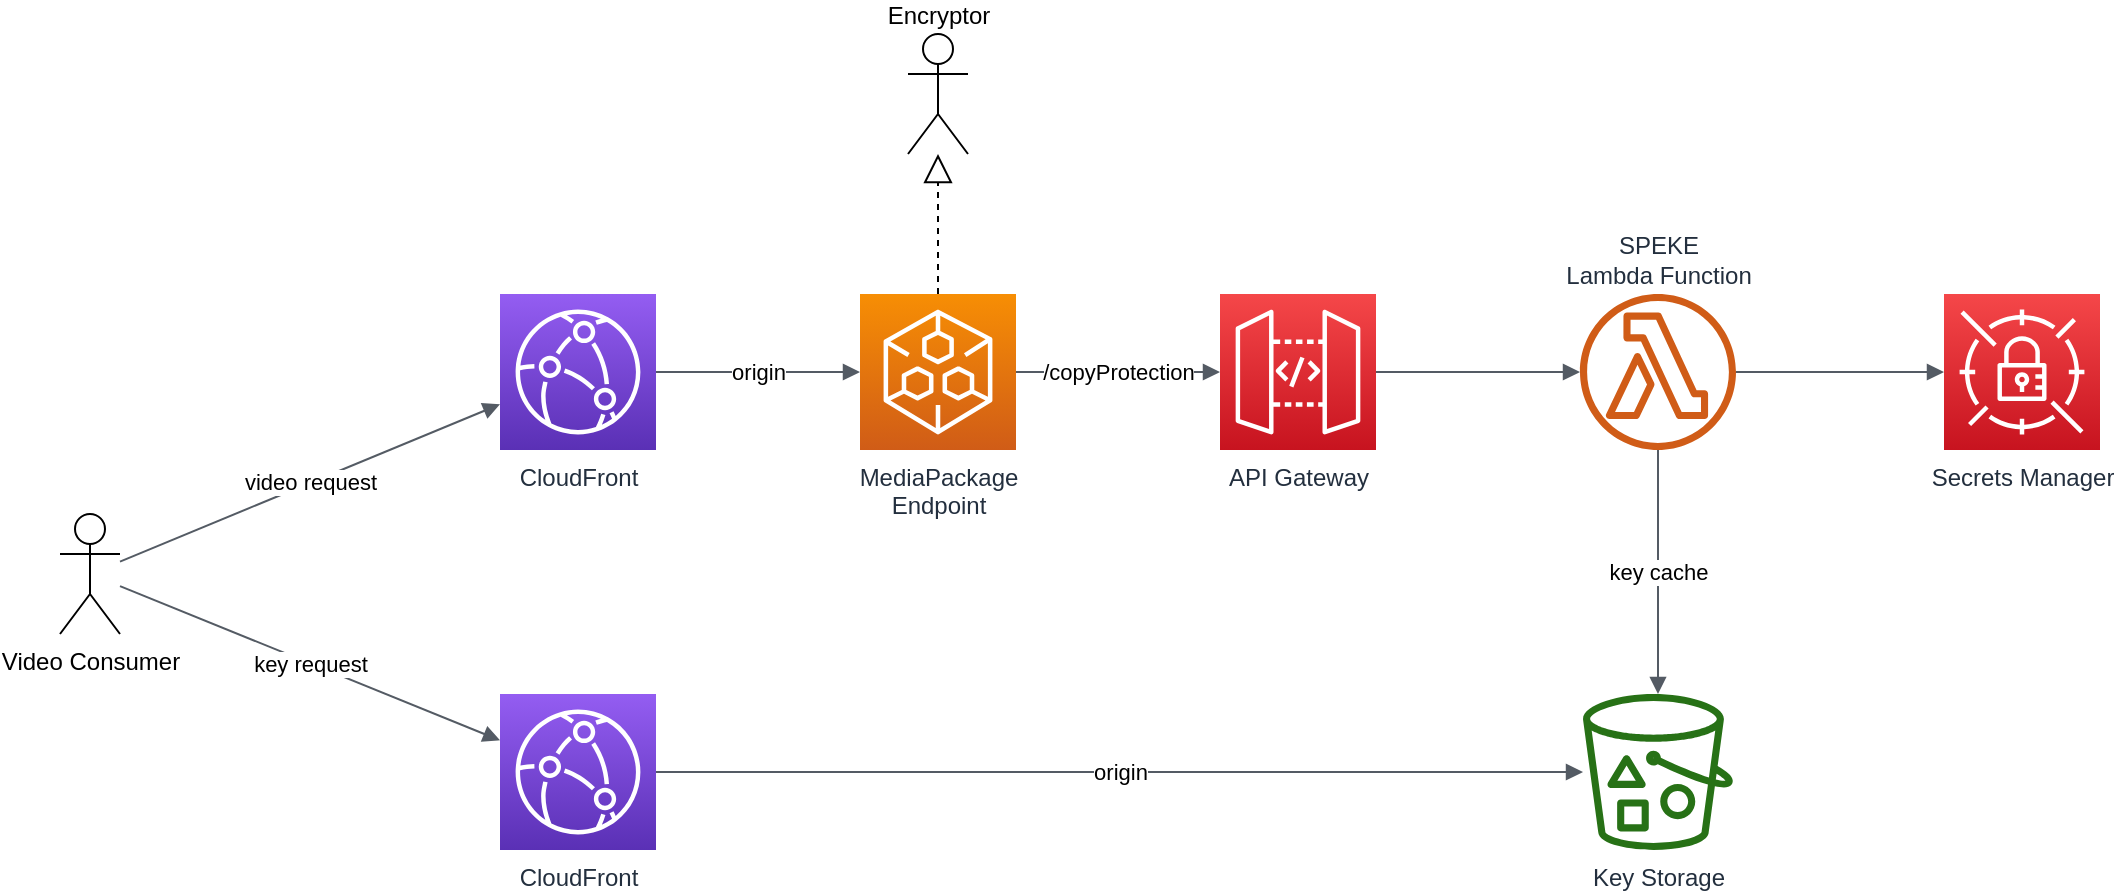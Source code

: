 <mxfile version="13.6.2" type="device"><diagram id="vRCc1gSZc0FTfFKT5rRz" name="Page-1"><mxGraphModel dx="1426" dy="860" grid="1" gridSize="10" guides="1" tooltips="1" connect="1" arrows="1" fold="1" page="1" pageScale="1" pageWidth="1100" pageHeight="850" math="0" shadow="0"><root><mxCell id="0"/><mxCell id="1" parent="0"/><mxCell id="Jrzn6nKcuKbndIXnCbiV-2" value="Video Consumer" style="shape=umlActor;verticalLabelPosition=bottom;verticalAlign=top;html=1;" vertex="1" parent="1"><mxGeometry x="60" y="461" width="30" height="60" as="geometry"/></mxCell><mxCell id="Jrzn6nKcuKbndIXnCbiV-3" value="API Gateway" style="outlineConnect=0;fontColor=#232F3E;gradientColor=#F54749;gradientDirection=north;fillColor=#C7131F;strokeColor=#ffffff;dashed=0;verticalLabelPosition=bottom;verticalAlign=top;align=center;html=1;fontSize=12;fontStyle=0;aspect=fixed;shape=mxgraph.aws4.resourceIcon;resIcon=mxgraph.aws4.api_gateway;" vertex="1" parent="1"><mxGeometry x="640" y="351" width="78" height="78" as="geometry"/></mxCell><mxCell id="Jrzn6nKcuKbndIXnCbiV-4" value="SPEKE&lt;br&gt;Lambda Function" style="outlineConnect=0;fontColor=#232F3E;gradientColor=none;fillColor=#D05C17;strokeColor=none;dashed=0;verticalLabelPosition=top;verticalAlign=bottom;align=center;html=1;fontSize=12;fontStyle=0;aspect=fixed;pointerEvents=1;shape=mxgraph.aws4.lambda_function;labelPosition=center;" vertex="1" parent="1"><mxGeometry x="820" y="351" width="78" height="78" as="geometry"/></mxCell><mxCell id="Jrzn6nKcuKbndIXnCbiV-5" value="Key Storage" style="outlineConnect=0;fontColor=#232F3E;gradientColor=none;fillColor=#277116;strokeColor=none;dashed=0;verticalLabelPosition=bottom;verticalAlign=top;align=center;html=1;fontSize=12;fontStyle=0;aspect=fixed;pointerEvents=1;shape=mxgraph.aws4.bucket_with_objects;" vertex="1" parent="1"><mxGeometry x="821.5" y="551" width="75" height="78" as="geometry"/></mxCell><mxCell id="Jrzn6nKcuKbndIXnCbiV-6" value="Secrets Manager" style="outlineConnect=0;fontColor=#232F3E;gradientColor=#F54749;gradientDirection=north;fillColor=#C7131F;strokeColor=#ffffff;dashed=0;verticalLabelPosition=bottom;verticalAlign=top;align=center;html=1;fontSize=12;fontStyle=0;aspect=fixed;shape=mxgraph.aws4.resourceIcon;resIcon=mxgraph.aws4.secrets_manager;" vertex="1" parent="1"><mxGeometry x="1002" y="351" width="78" height="78" as="geometry"/></mxCell><mxCell id="Jrzn6nKcuKbndIXnCbiV-7" value="CloudFront" style="outlineConnect=0;fontColor=#232F3E;gradientColor=#945DF2;gradientDirection=north;fillColor=#5A30B5;strokeColor=#ffffff;dashed=0;verticalLabelPosition=bottom;verticalAlign=top;align=center;html=1;fontSize=12;fontStyle=0;aspect=fixed;shape=mxgraph.aws4.resourceIcon;resIcon=mxgraph.aws4.cloudfront;" vertex="1" parent="1"><mxGeometry x="280" y="551" width="78" height="78" as="geometry"/></mxCell><mxCell id="Jrzn6nKcuKbndIXnCbiV-8" value="MediaPackage&lt;br&gt;Endpoint" style="outlineConnect=0;fontColor=#232F3E;gradientColor=#F78E04;gradientDirection=north;fillColor=#D05C17;strokeColor=#ffffff;dashed=0;verticalLabelPosition=bottom;verticalAlign=top;align=center;html=1;fontSize=12;fontStyle=0;aspect=fixed;shape=mxgraph.aws4.resourceIcon;resIcon=mxgraph.aws4.elemental_mediapackage;" vertex="1" parent="1"><mxGeometry x="460" y="351" width="78" height="78" as="geometry"/></mxCell><mxCell id="Jrzn6nKcuKbndIXnCbiV-9" value="CloudFront" style="outlineConnect=0;fontColor=#232F3E;gradientColor=#945DF2;gradientDirection=north;fillColor=#5A30B5;strokeColor=#ffffff;dashed=0;verticalLabelPosition=bottom;verticalAlign=top;align=center;html=1;fontSize=12;fontStyle=0;aspect=fixed;shape=mxgraph.aws4.resourceIcon;resIcon=mxgraph.aws4.cloudfront;" vertex="1" parent="1"><mxGeometry x="280" y="351" width="78" height="78" as="geometry"/></mxCell><mxCell id="Jrzn6nKcuKbndIXnCbiV-10" value="/copyProtection" style="html=1;endArrow=block;elbow=vertical;startArrow=none;endFill=1;strokeColor=#545B64;rounded=0;" edge="1" parent="1" source="Jrzn6nKcuKbndIXnCbiV-8" target="Jrzn6nKcuKbndIXnCbiV-3"><mxGeometry width="100" relative="1" as="geometry"><mxPoint x="410" y="390" as="sourcePoint"/><mxPoint x="860" y="671" as="targetPoint"/></mxGeometry></mxCell><mxCell id="Jrzn6nKcuKbndIXnCbiV-11" value="origin" style="html=1;endArrow=block;elbow=vertical;startArrow=none;endFill=1;strokeColor=#545B64;rounded=0;" edge="1" parent="1" source="Jrzn6nKcuKbndIXnCbiV-7" target="Jrzn6nKcuKbndIXnCbiV-5"><mxGeometry width="100" relative="1" as="geometry"><mxPoint x="800" y="640" as="sourcePoint"/><mxPoint x="1010" y="640" as="targetPoint"/></mxGeometry></mxCell><mxCell id="Jrzn6nKcuKbndIXnCbiV-12" value="key cache" style="html=1;endArrow=block;elbow=vertical;startArrow=none;endFill=1;strokeColor=#545B64;rounded=0;" edge="1" parent="1" source="Jrzn6nKcuKbndIXnCbiV-4" target="Jrzn6nKcuKbndIXnCbiV-5"><mxGeometry width="100" relative="1" as="geometry"><mxPoint x="120" y="581" as="sourcePoint"/><mxPoint x="330" y="581" as="targetPoint"/></mxGeometry></mxCell><mxCell id="Jrzn6nKcuKbndIXnCbiV-13" value="" style="html=1;endArrow=block;elbow=vertical;startArrow=none;endFill=1;strokeColor=#545B64;rounded=0;" edge="1" parent="1" source="Jrzn6nKcuKbndIXnCbiV-3" target="Jrzn6nKcuKbndIXnCbiV-4"><mxGeometry width="100" relative="1" as="geometry"><mxPoint x="410" y="501" as="sourcePoint"/><mxPoint x="620" y="501" as="targetPoint"/></mxGeometry></mxCell><mxCell id="Jrzn6nKcuKbndIXnCbiV-14" value="" style="html=1;endArrow=block;elbow=vertical;startArrow=none;endFill=1;strokeColor=#545B64;rounded=0;" edge="1" parent="1" source="Jrzn6nKcuKbndIXnCbiV-4" target="Jrzn6nKcuKbndIXnCbiV-6"><mxGeometry width="100" relative="1" as="geometry"><mxPoint x="500" y="541" as="sourcePoint"/><mxPoint x="710" y="541" as="targetPoint"/></mxGeometry></mxCell><mxCell id="Jrzn6nKcuKbndIXnCbiV-15" value="key request" style="html=1;endArrow=block;elbow=vertical;startArrow=none;endFill=1;strokeColor=#545B64;rounded=0;" edge="1" parent="1" source="Jrzn6nKcuKbndIXnCbiV-2" target="Jrzn6nKcuKbndIXnCbiV-7"><mxGeometry width="100" relative="1" as="geometry"><mxPoint x="150" y="667" as="sourcePoint"/><mxPoint x="350" y="440" as="targetPoint"/></mxGeometry></mxCell><mxCell id="Jrzn6nKcuKbndIXnCbiV-16" value="origin" style="html=1;endArrow=block;elbow=vertical;startArrow=none;endFill=1;strokeColor=#545B64;rounded=0;" edge="1" parent="1" source="Jrzn6nKcuKbndIXnCbiV-9" target="Jrzn6nKcuKbndIXnCbiV-8"><mxGeometry width="100" relative="1" as="geometry"><mxPoint x="210" y="649" as="sourcePoint"/><mxPoint x="420" y="649" as="targetPoint"/></mxGeometry></mxCell><mxCell id="Jrzn6nKcuKbndIXnCbiV-17" value="video request" style="html=1;endArrow=block;elbow=vertical;startArrow=none;endFill=1;strokeColor=#545B64;rounded=0;" edge="1" parent="1" source="Jrzn6nKcuKbndIXnCbiV-2" target="Jrzn6nKcuKbndIXnCbiV-9"><mxGeometry width="100" relative="1" as="geometry"><mxPoint x="820" y="660" as="sourcePoint"/><mxPoint x="1030" y="660" as="targetPoint"/></mxGeometry></mxCell><mxCell id="Jrzn6nKcuKbndIXnCbiV-19" value="Encryptor" style="shape=umlActor;verticalLabelPosition=top;verticalAlign=bottom;html=1;labelPosition=center;align=center;" vertex="1" parent="1"><mxGeometry x="484" y="221" width="30" height="60" as="geometry"/></mxCell><mxCell id="Jrzn6nKcuKbndIXnCbiV-20" value="" style="endArrow=block;dashed=1;endFill=0;endSize=12;html=1;" edge="1" parent="1" source="Jrzn6nKcuKbndIXnCbiV-8" target="Jrzn6nKcuKbndIXnCbiV-19"><mxGeometry width="160" relative="1" as="geometry"><mxPoint x="490" y="601" as="sourcePoint"/><mxPoint x="650" y="601" as="targetPoint"/></mxGeometry></mxCell></root></mxGraphModel></diagram></mxfile>